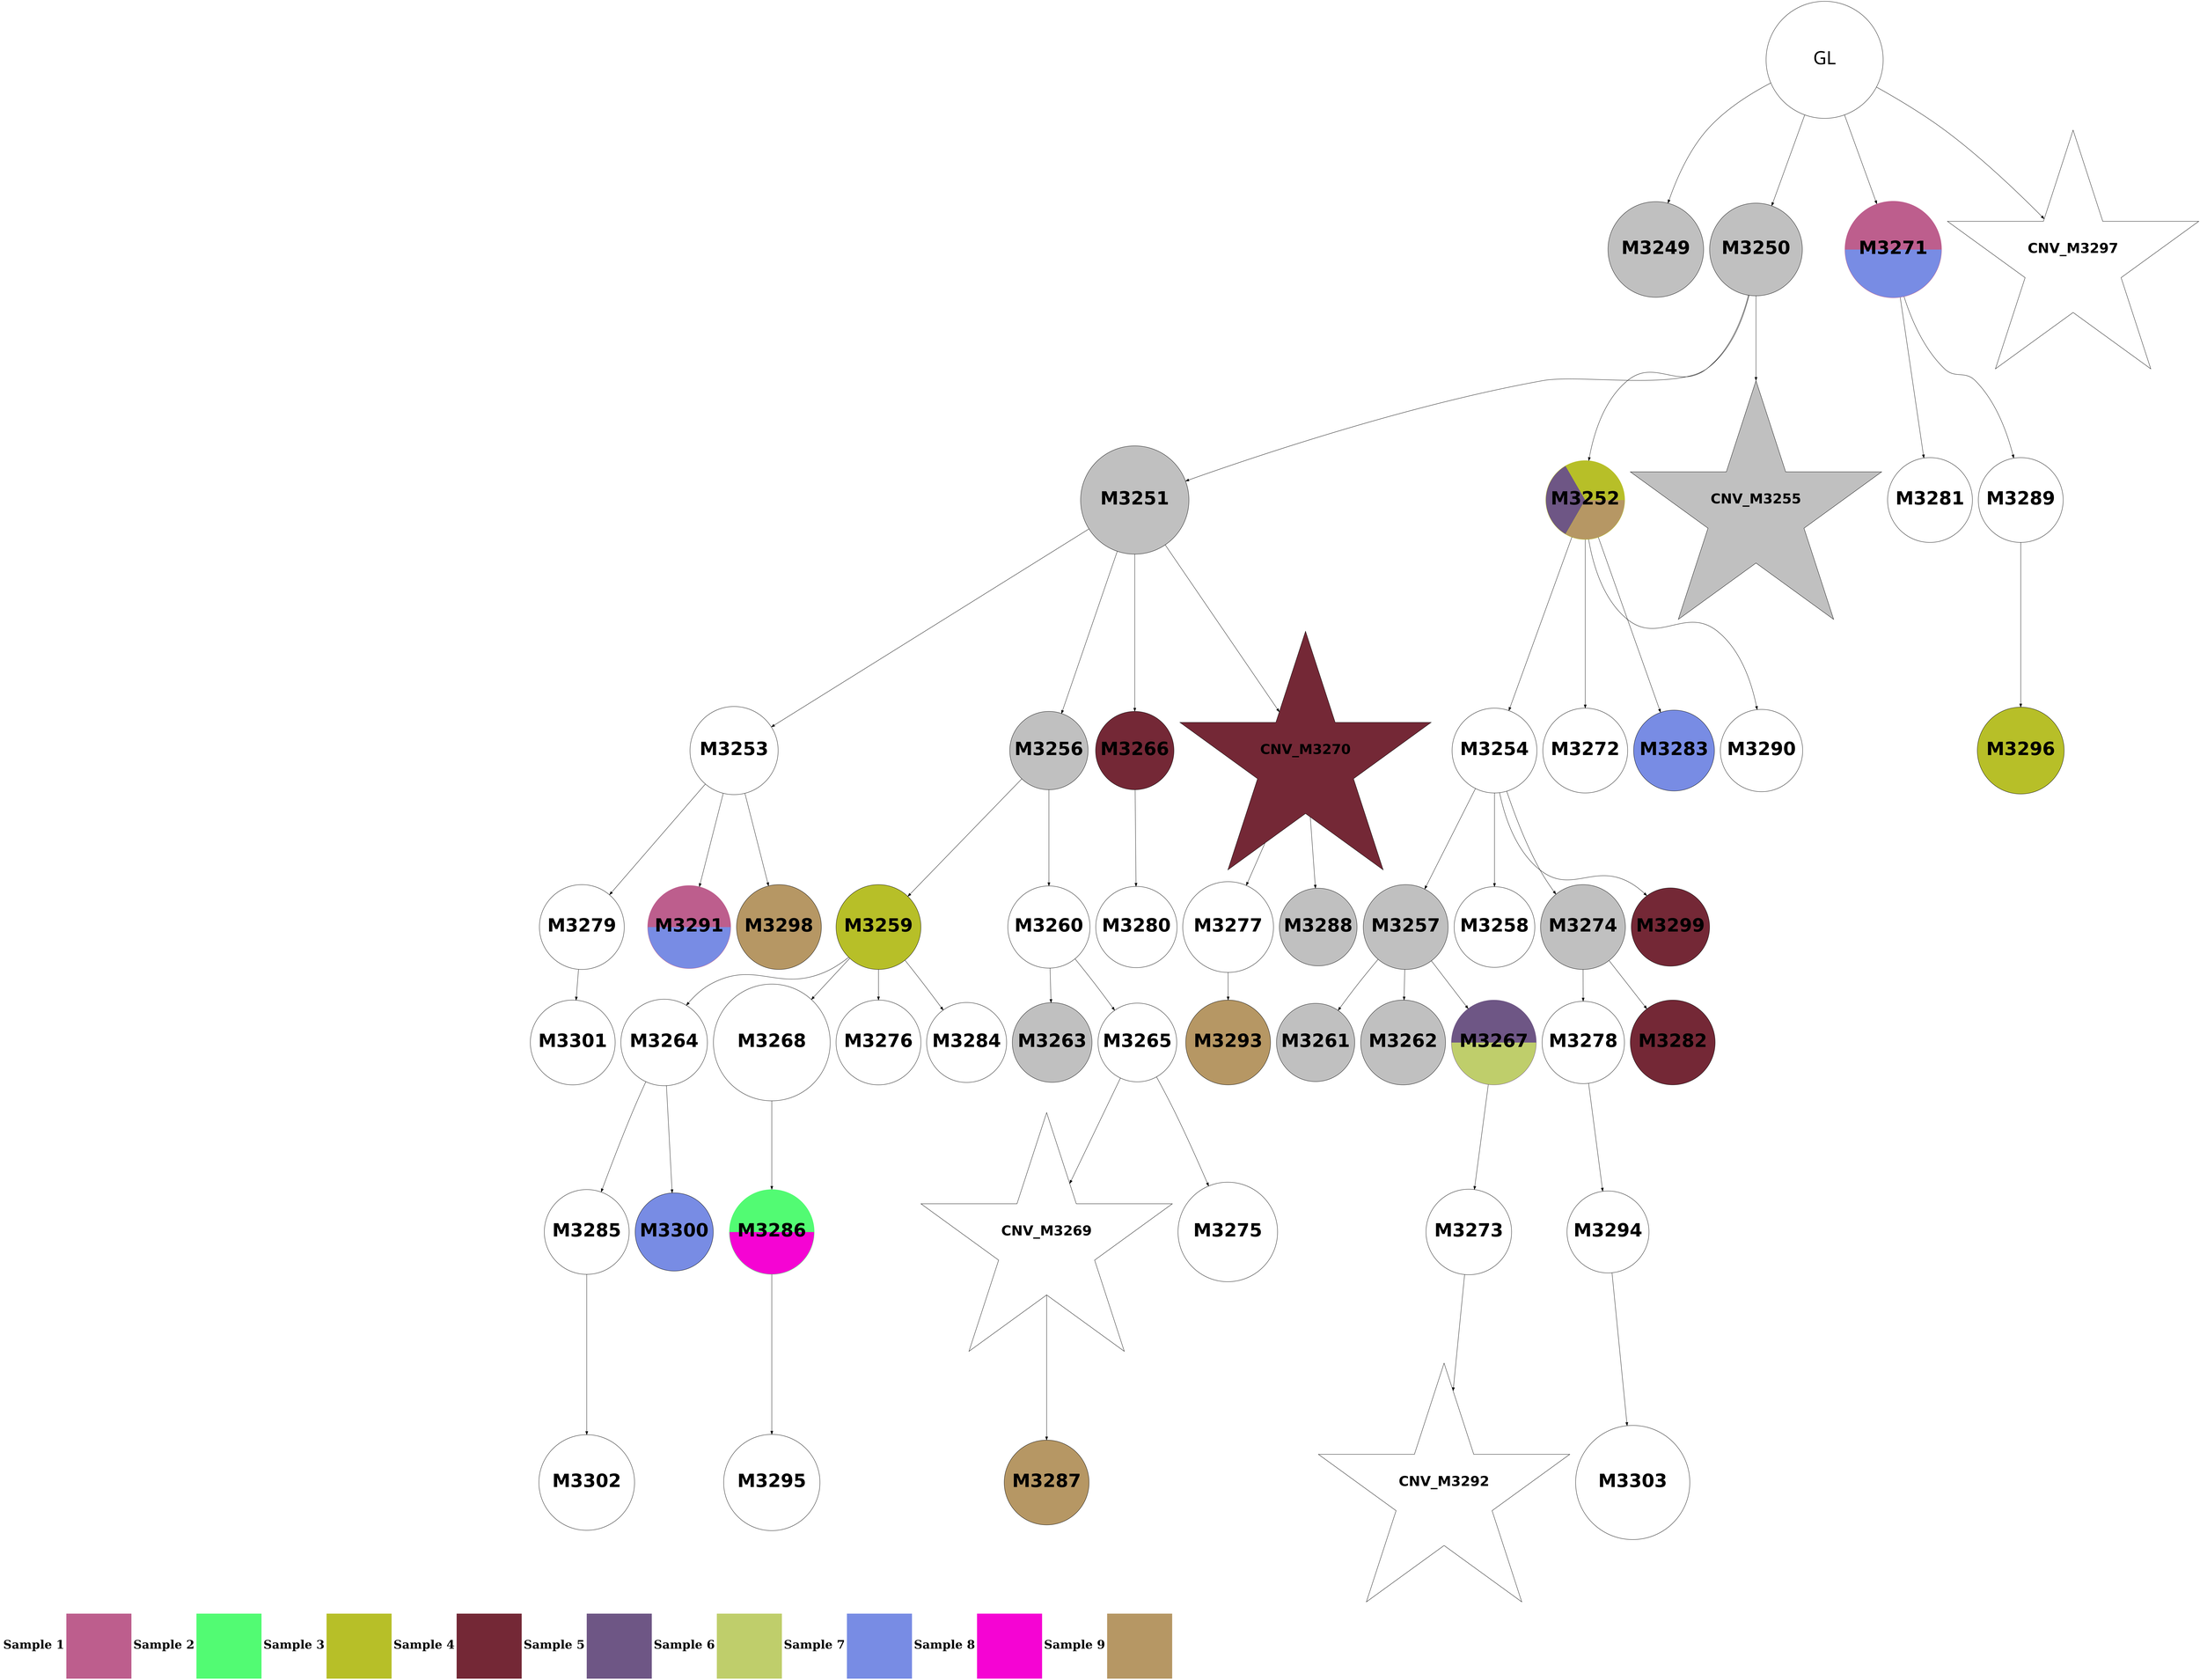 digraph G { 
rankdir=TB;
3264 -> 3265;
3264 -> 3266;
3264 -> 3287;
3264 -> 3313;
3266 -> 3267;
3266 -> 3268;
3266 -> 3271;
3267 -> 3269;
3267 -> 3272;
3267 -> 3282;
3267 -> 3286;
3268 -> 3270;
3268 -> 3288;
3268 -> 3299;
3268 -> 3306;
3269 -> 3295;
3269 -> 3307;
3269 -> 3314;
3270 -> 3273;
3270 -> 3274;
3270 -> 3290;
3270 -> 3315;
3272 -> 3275;
3272 -> 3276;
3273 -> 3277;
3273 -> 3278;
3273 -> 3283;
3275 -> 3280;
3275 -> 3284;
3275 -> 3292;
3275 -> 3300;
3276 -> 3279;
3276 -> 3281;
3280 -> 3301;
3280 -> 3316;
3281 -> 3285;
3281 -> 3291;
3282 -> 3296;
3283 -> 3289;
3284 -> 3302;
3285 -> 3303;
3286 -> 3293;
3286 -> 3304;
3287 -> 3297;
3287 -> 3305;
3289 -> 3308;
3290 -> 3294;
3290 -> 3298;
3293 -> 3309;
3294 -> 3310;
3295 -> 3317;
3301 -> 3318;
3302 -> 3311;
3305 -> 3312;
3310 -> 3319;
3309 [shape=circle style=filled fillcolor="#b69764" fontname="helvetica-bold" fontsize=56 label="M3293" width=0.16 height=2 ];
3268 [shape=circle style=wedged color="#b7bf28:#6e5685:#b69764" fontname="helvetica-bold" fontsize=56 label="M3252" width=2.87 height=2 ];
3303 [shape=circle style=filled fillcolor="#b69764" fontname="helvetica-bold" fontsize=56 label="M3287" width=1.29 height=2 ];
3273 [shape=circle style=filled fillcolor=grey fontname="helvetica-bold" fontsize=56 label="M3257" width=0.09 height=2 ];
3314 [shape=circle style=filled fillcolor="#b69764" fontname="helvetica-bold" fontsize=56 label="M3298" width=1.37 height=2 ];
3293 [shape=circle style=filled fillcolor=white fontname="helvetica-bold" fontsize=56 label="M3277" width=3.87 height=2 ];
3318 [shape=circle style=filled fillcolor=white fontname="helvetica-bold" fontsize=56 label="M3302" width=4.08 height=2 ];
3288 [shape=circle style=filled fillcolor=white fontname="helvetica-bold" fontsize=56 label="M3272" width=1.07 height=2 ];
3304 [shape=circle style=filled fillcolor=grey fontname="helvetica-bold" fontsize=56 label="M3288" width=3.26 height=2 ];
3278 [shape=circle style=filled fillcolor=grey fontname="helvetica-bold" fontsize=56 label="M3262" width=0.89 height=2 ];
3266 [shape=circle style=filled fillcolor=grey fontname="helvetica-bold" fontsize=56 label="M3250" width=3.96 height=2 ];
3270 [shape=circle style=filled fillcolor=white fontname="helvetica-bold" fontsize=56 label="M3254" width=1.5 height=2 ];
3285 [shape=star style=filled fillcolor=white fontname="helvetica-bold" fontsize=42 label="CNV_M3269"];
3287 [shape=circle style=wedged color="#bd5e8d:#788ce4" fontname="helvetica-bold" fontsize=56 label="M3271" width=4.12 height=2 ];
3298 [shape=circle style=filled fillcolor="#742836" fontname="helvetica-bold" fontsize=56 label="M3282" width=1.87 height=2 ];
3291 [shape=circle style=filled fillcolor=white fontname="helvetica-bold" fontsize=56 label="M3275" width=4.25 height=2 ];
3294 [shape=circle style=filled fillcolor=white fontname="helvetica-bold" fontsize=56 label="M3278" width=2.22 height=2 ];
3289 [shape=circle style=filled fillcolor=white fontname="helvetica-bold" fontsize=56 label="M3273" width=3.65 height=2 ];
3307 [shape=circle style=wedged color="#bd5e8d:#788ce4" fontname="helvetica-bold" fontsize=56 label="M3291" width=2.16 height=2 ];
3312 [shape=circle style=filled fillcolor="#b7bf28" fontname="helvetica-bold" fontsize=56 label="M3296" width=3.71 height=2 ];
3279 [shape=circle style=filled fillcolor=grey fontname="helvetica-bold" fontsize=56 label="M3263" width=3.4 height=2 ];
3316 [shape=circle style=filled fillcolor="#788ce4" fontname="helvetica-bold" fontsize=56 label="M3300" width=3.04 height=2 ];
3313 [shape=star style=filled fillcolor=white fontname="helvetica-bold" fontsize=42 label="CNV_M3297"];
3315 [shape=circle style=filled fillcolor="#742836" fontname="helvetica-bold" fontsize=56 label="M3299" width=3.07 height=2 ];
3319 [shape=circle style=filled fillcolor=white fontname="helvetica-bold" fontsize=56 label="M3303" width=4.88 height=2 ];
3286 [shape=star style=filled fillcolor="#742836" fontname="helvetica-bold" fontsize=42 label="CNV_M3270"];
3282 [shape=circle style=filled fillcolor="#742836" fontname="helvetica-bold" fontsize=56 label="M3266" width=3.35 height=2 ];
3269 [shape=circle style=filled fillcolor=white fontname="helvetica-bold" fontsize=56 label="M3253" width=3.76 height=2 ];
3296 [shape=circle style=filled fillcolor=white fontname="helvetica-bold" fontsize=56 label="M3280" width=2.37 height=2 ];
3308 [shape=star style=filled fillcolor=white fontname="helvetica-bold" fontsize=42 label="CNV_M3292"];
3265 [shape=circle style=filled fillcolor=grey fontname="helvetica-bold" fontsize=56 label="M3249" width=4.09 height=2 ];
3311 [shape=circle style=filled fillcolor=white fontname="helvetica-bold" fontsize=56 label="M3295" width=4.11 height=2 ];
3301 [shape=circle style=filled fillcolor=white fontname="helvetica-bold" fontsize=56 label="M3285" width=1.47 height=2 ];
3317 [shape=circle style=filled fillcolor=white fontname="helvetica-bold" fontsize=56 label="M3301" width=0.59 height=2 ];
3272 [shape=circle style=filled fillcolor=grey fontname="helvetica-bold" fontsize=56 label="M3256" width=3.07 height=2 ];
3302 [shape=circle style=wedged color="#52fb73:#f504d3" fontname="helvetica-bold" fontsize=56 label="M3286" width=0.14 height=2 ];
3295 [shape=circle style=filled fillcolor=white fontname="helvetica-bold" fontsize=56 label="M3279" width=0.83 height=2 ];
3310 [shape=circle style=filled fillcolor=white fontname="helvetica-bold" fontsize=56 label="M3294" width=3.5 height=2 ];
3306 [shape=circle style=filled fillcolor=white fontname="helvetica-bold" fontsize=56 label="M3290" width=3.52 height=2 ];
3299 [shape=circle style=filled fillcolor="#788ce4" fontname="helvetica-bold" fontsize=56 label="M3283" width=2.43 height=2 ];
3274 [shape=circle style=filled fillcolor=white fontname="helvetica-bold" fontsize=56 label="M3258" width=3.44 height=2 ];
3267 [shape=circle style=filled fillcolor=grey fontname="helvetica-bold" fontsize=56 label="M3251" width=4.62 height=2 ];
3276 [shape=circle style=filled fillcolor=white fontname="helvetica-bold" fontsize=56 label="M3260" width=2.25 height=2 ];
3264 [label="GL" fontname="arial-bold" fontsize=56 width=5 height=5];
3305 [shape=circle style=filled fillcolor=white fontname="helvetica-bold" fontsize=56 label="M3289" width=1.58 height=2 ];
3290 [shape=circle style=filled fillcolor=grey fontname="helvetica-bold" fontsize=56 label="M3274" width=1.85 height=2 ];
3280 [shape=circle style=filled fillcolor=white fontname="helvetica-bold" fontsize=56 label="M3264" width=3.69 height=2 ];
3277 [shape=circle style=filled fillcolor=grey fontname="helvetica-bold" fontsize=56 label="M3261" width=3.08 height=2 ];
3292 [shape=circle style=filled fillcolor=white fontname="helvetica-bold" fontsize=56 label="M3276" width=0.3 height=2 ];
3300 [shape=circle style=filled fillcolor=white fontname="helvetica-bold" fontsize=56 label="M3284" width=2.62 height=2 ];
3271 [shape=star style=filled fillcolor=grey fontname="helvetica-bold" fontsize=42 label="CNV_M3255"];
3284 [shape=circle style=filled fillcolor=white fontname="helvetica-bold" fontsize=56 label="M3268" width=4.98 height=2 ];
3297 [shape=circle style=filled fillcolor=white fontname="helvetica-bold" fontsize=56 label="M3281" width=0.26 height=2 ];
3275 [shape=circle style=filled fillcolor="#b7bf28" fontname="helvetica-bold" fontsize=56 label="M3259" width=1.6 height=2 ];
3281 [shape=circle style=filled fillcolor=white fontname="helvetica-bold" fontsize=56 label="M3265" width=3.36 height=2 ];
3283 [shape=circle style=wedged color="#6e5685:#bfce6b" fontname="helvetica-bold" fontsize=56 label="M3267" width=1.94 height=2 ];
{rank=sink;
Legend[shape=none, margin=0, label=<<TABLE border="0" cellborder="0" cellspacing="0"> 
<TR><TD width="200" height="200" colspan="1"><FONT POINT-SIZE="36.0"><B>Sample 1</B></FONT></TD><TD width="200" height="200" colspan="1" BGCOLOR="#bd5e8d"></TD>
<TD width="200" height="200" colspan="1"><FONT POINT-SIZE="36.0"><B>Sample 2</B></FONT></TD><TD width="200" height="200" colspan="1" BGCOLOR="#52fb73"></TD>
<TD width="200" height="200" colspan="1"><FONT POINT-SIZE="36.0"><B>Sample 3</B></FONT></TD><TD width="200" height="200" colspan="1" BGCOLOR="#b7bf28"></TD>
<TD width="200" height="200" colspan="1"><FONT POINT-SIZE="36.0"><B>Sample 4</B></FONT></TD><TD width="200" height="200" colspan="1" BGCOLOR="#742836"></TD>
<TD width="200" height="200" colspan="1"><FONT POINT-SIZE="36.0"><B>Sample 5</B></FONT></TD><TD width="200" height="200" colspan="1" BGCOLOR="#6e5685"></TD>
<TD width="200" height="200" colspan="1"><FONT POINT-SIZE="36.0"><B>Sample 6</B></FONT></TD><TD width="200" height="200" colspan="1" BGCOLOR="#bfce6b"></TD>
<TD width="200" height="200" colspan="1"><FONT POINT-SIZE="36.0"><B>Sample 7</B></FONT></TD><TD width="200" height="200" colspan="1" BGCOLOR="#788ce4"></TD>
<TD width="200" height="200" colspan="1"><FONT POINT-SIZE="36.0"><B>Sample 8</B></FONT></TD><TD width="200" height="200" colspan="1" BGCOLOR="#f504d3"></TD>
<TD width="200" height="200" colspan="1"><FONT POINT-SIZE="36.0"><B>Sample 9</B></FONT></TD><TD width="200" height="200" colspan="1" BGCOLOR="#b69764"></TD>
</TR></TABLE>>];
} 
}